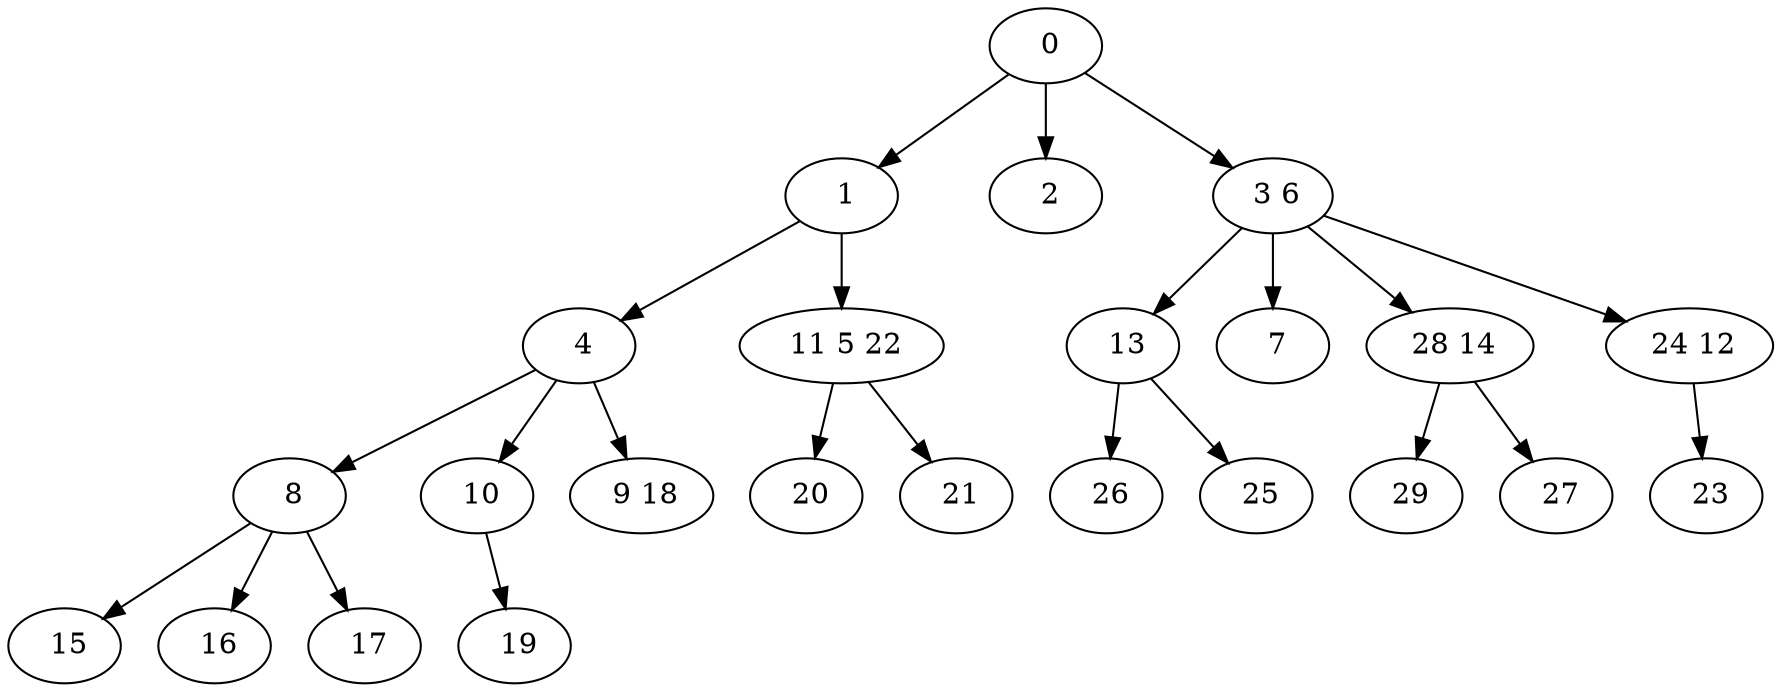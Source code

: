 digraph mytree {
" 0" -> " 1";
" 0" -> " 2";
" 0" -> " 3 6";
" 1" -> " 4";
" 1" -> " 11 5 22";
" 2";
" 3 6" -> " 13";
" 3 6" -> " 7";
" 3 6" -> " 28 14";
" 3 6" -> " 24 12";
" 4" -> " 8";
" 4" -> " 10";
" 4" -> " 9 18";
" 11 5 22" -> " 20";
" 11 5 22" -> " 21";
" 26";
" 8" -> " 15";
" 8" -> " 16";
" 8" -> " 17";
" 10" -> " 19";
" 9 18";
" 13" -> " 26";
" 13" -> " 25";
" 15";
" 16";
" 17";
" 19";
" 25";
" 20";
" 21";
" 7";
" 28 14" -> " 29";
" 28 14" -> " 27";
" 29";
" 24 12" -> " 23";
" 23";
" 27";
}
